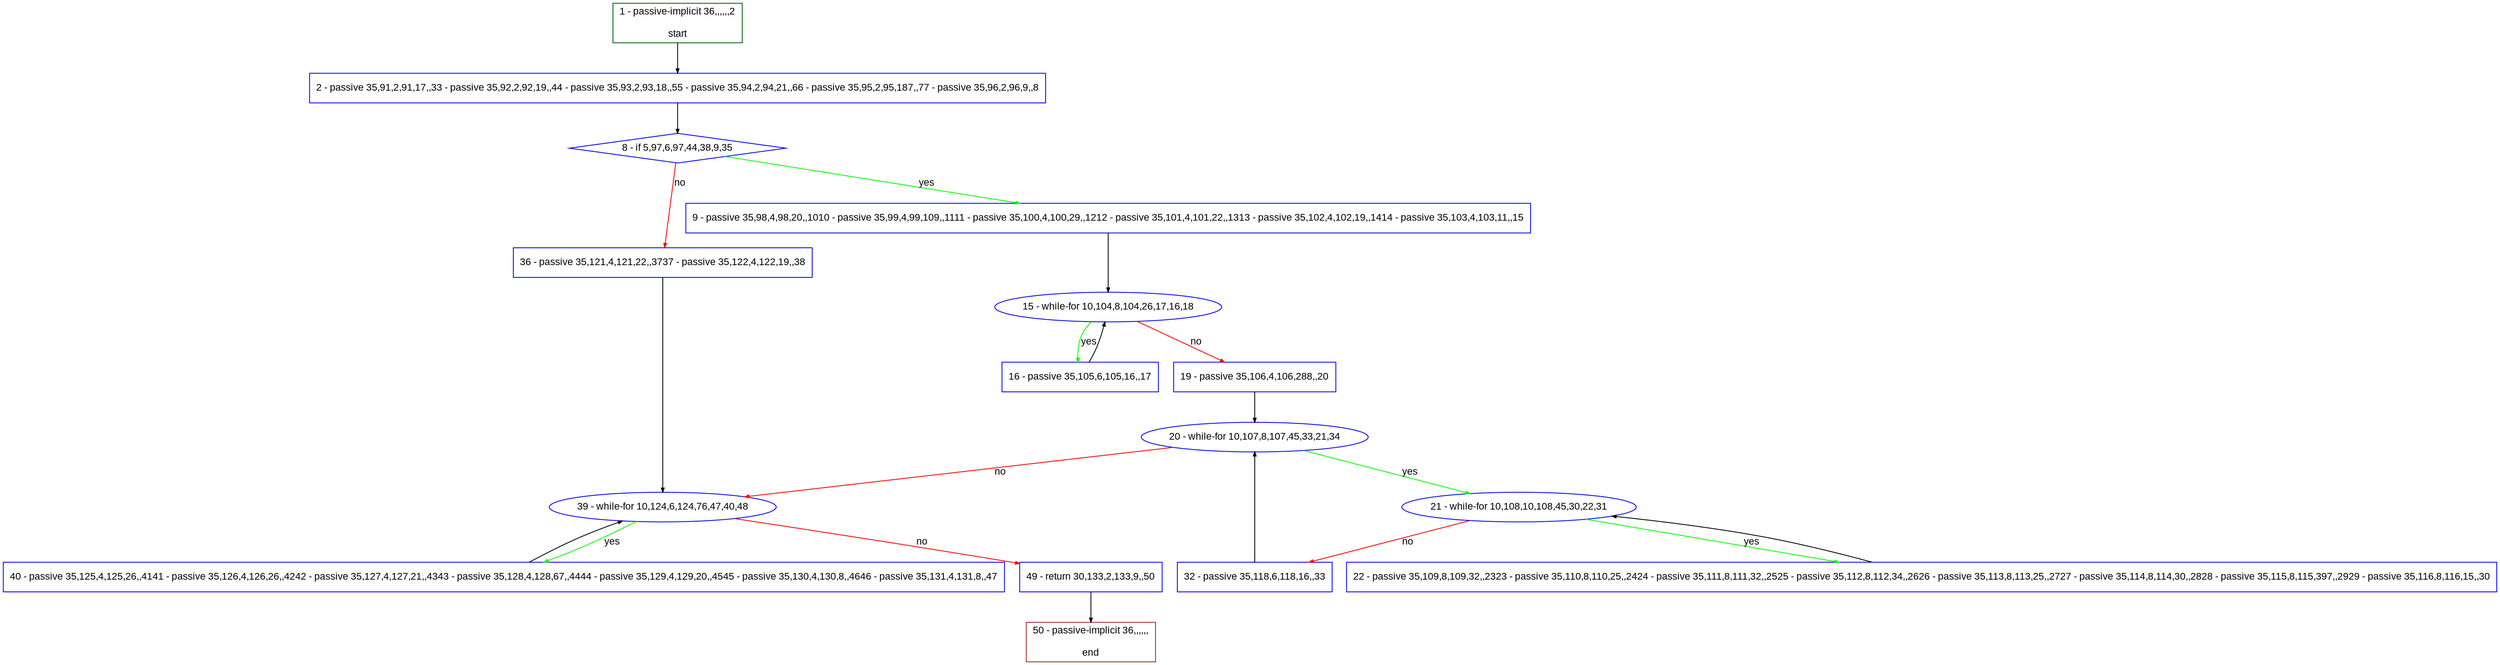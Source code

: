 digraph "" {
  graph [pack="true", label="", fontsize="12", packmode="clust", fontname="Arial", fillcolor="#FFFFCC", bgcolor="white", style="rounded,filled", compound="true"];
  node [node_initialized="no", label="", color="grey", fontsize="12", fillcolor="white", fontname="Arial", style="filled", shape="rectangle", compound="true", fixedsize="false"];
  edge [fontcolor="black", arrowhead="normal", arrowtail="none", arrowsize="0.5", ltail="", label="", color="black", fontsize="12", lhead="", fontname="Arial", dir="forward", compound="true"];
  __N1 [label="2 - passive 35,91,2,91,17,,33 - passive 35,92,2,92,19,,44 - passive 35,93,2,93,18,,55 - passive 35,94,2,94,21,,66 - passive 35,95,2,95,187,,77 - passive 35,96,2,96,9,,8", color="#0000ff", fillcolor="#ffffff", style="filled", shape="box"];
  __N2 [label="1 - passive-implicit 36,,,,,,2\n\nstart", color="#006400", fillcolor="#ffffff", style="filled", shape="box"];
  __N3 [label="8 - if 5,97,6,97,44,38,9,35", color="#0000ff", fillcolor="#ffffff", style="filled", shape="diamond"];
  __N4 [label="9 - passive 35,98,4,98,20,,1010 - passive 35,99,4,99,109,,1111 - passive 35,100,4,100,29,,1212 - passive 35,101,4,101,22,,1313 - passive 35,102,4,102,19,,1414 - passive 35,103,4,103,11,,15", color="#0000ff", fillcolor="#ffffff", style="filled", shape="box"];
  __N5 [label="36 - passive 35,121,4,121,22,,3737 - passive 35,122,4,122,19,,38", color="#0000ff", fillcolor="#ffffff", style="filled", shape="box"];
  __N6 [label="15 - while-for 10,104,8,104,26,17,16,18", color="#0000ff", fillcolor="#ffffff", style="filled", shape="oval"];
  __N7 [label="16 - passive 35,105,6,105,16,,17", color="#0000ff", fillcolor="#ffffff", style="filled", shape="box"];
  __N8 [label="19 - passive 35,106,4,106,288,,20", color="#0000ff", fillcolor="#ffffff", style="filled", shape="box"];
  __N9 [label="20 - while-for 10,107,8,107,45,33,21,34", color="#0000ff", fillcolor="#ffffff", style="filled", shape="oval"];
  __N10 [label="21 - while-for 10,108,10,108,45,30,22,31", color="#0000ff", fillcolor="#ffffff", style="filled", shape="oval"];
  __N11 [label="39 - while-for 10,124,6,124,76,47,40,48", color="#0000ff", fillcolor="#ffffff", style="filled", shape="oval"];
  __N12 [label="22 - passive 35,109,8,109,32,,2323 - passive 35,110,8,110,25,,2424 - passive 35,111,8,111,32,,2525 - passive 35,112,8,112,34,,2626 - passive 35,113,8,113,25,,2727 - passive 35,114,8,114,30,,2828 - passive 35,115,8,115,397,,2929 - passive 35,116,8,116,15,,30", color="#0000ff", fillcolor="#ffffff", style="filled", shape="box"];
  __N13 [label="32 - passive 35,118,6,118,16,,33", color="#0000ff", fillcolor="#ffffff", style="filled", shape="box"];
  __N14 [label="40 - passive 35,125,4,125,26,,4141 - passive 35,126,4,126,26,,4242 - passive 35,127,4,127,21,,4343 - passive 35,128,4,128,67,,4444 - passive 35,129,4,129,20,,4545 - passive 35,130,4,130,8,,4646 - passive 35,131,4,131,8,,47", color="#0000ff", fillcolor="#ffffff", style="filled", shape="box"];
  __N15 [label="49 - return 30,133,2,133,9,,50", color="#0000ff", fillcolor="#ffffff", style="filled", shape="box"];
  __N16 [label="50 - passive-implicit 36,,,,,,\n\nend", color="#a52a2a", fillcolor="#ffffff", style="filled", shape="box"];
  __N2 -> __N1 [arrowhead="normal", arrowtail="none", color="#000000", label="", dir="forward"];
  __N1 -> __N3 [arrowhead="normal", arrowtail="none", color="#000000", label="", dir="forward"];
  __N3 -> __N4 [arrowhead="normal", arrowtail="none", color="#00ff00", label="yes", dir="forward"];
  __N3 -> __N5 [arrowhead="normal", arrowtail="none", color="#ff0000", label="no", dir="forward"];
  __N4 -> __N6 [arrowhead="normal", arrowtail="none", color="#000000", label="", dir="forward"];
  __N6 -> __N7 [arrowhead="normal", arrowtail="none", color="#00ff00", label="yes", dir="forward"];
  __N7 -> __N6 [arrowhead="normal", arrowtail="none", color="#000000", label="", dir="forward"];
  __N6 -> __N8 [arrowhead="normal", arrowtail="none", color="#ff0000", label="no", dir="forward"];
  __N8 -> __N9 [arrowhead="normal", arrowtail="none", color="#000000", label="", dir="forward"];
  __N9 -> __N10 [arrowhead="normal", arrowtail="none", color="#00ff00", label="yes", dir="forward"];
  __N9 -> __N11 [arrowhead="normal", arrowtail="none", color="#ff0000", label="no", dir="forward"];
  __N10 -> __N12 [arrowhead="normal", arrowtail="none", color="#00ff00", label="yes", dir="forward"];
  __N12 -> __N10 [arrowhead="normal", arrowtail="none", color="#000000", label="", dir="forward"];
  __N10 -> __N13 [arrowhead="normal", arrowtail="none", color="#ff0000", label="no", dir="forward"];
  __N13 -> __N9 [arrowhead="normal", arrowtail="none", color="#000000", label="", dir="forward"];
  __N5 -> __N11 [arrowhead="normal", arrowtail="none", color="#000000", label="", dir="forward"];
  __N11 -> __N14 [arrowhead="normal", arrowtail="none", color="#00ff00", label="yes", dir="forward"];
  __N14 -> __N11 [arrowhead="normal", arrowtail="none", color="#000000", label="", dir="forward"];
  __N11 -> __N15 [arrowhead="normal", arrowtail="none", color="#ff0000", label="no", dir="forward"];
  __N15 -> __N16 [arrowhead="normal", arrowtail="none", color="#000000", label="", dir="forward"];
}
